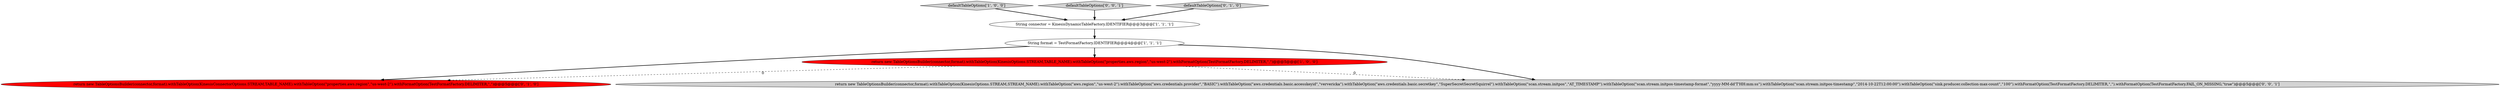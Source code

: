 digraph {
2 [style = filled, label = "defaultTableOptions['1', '0', '0']", fillcolor = lightgray, shape = diamond image = "AAA0AAABBB1BBB"];
4 [style = filled, label = "return new TableOptionsBuilder(connector,format).withTableOption(KinesisConnectorOptions.STREAM,TABLE_NAME).withTableOption(\"properties.aws.region\",\"us-west-2\").withFormatOption(TestFormatFactory.DELIMITER,\",\")@@@5@@@['0', '1', '0']", fillcolor = red, shape = ellipse image = "AAA1AAABBB2BBB"];
1 [style = filled, label = "String connector = KinesisDynamicTableFactory.IDENTIFIER@@@3@@@['1', '1', '1']", fillcolor = white, shape = ellipse image = "AAA0AAABBB1BBB"];
7 [style = filled, label = "defaultTableOptions['0', '0', '1']", fillcolor = lightgray, shape = diamond image = "AAA0AAABBB3BBB"];
3 [style = filled, label = "String format = TestFormatFactory.IDENTIFIER@@@4@@@['1', '1', '1']", fillcolor = white, shape = ellipse image = "AAA0AAABBB1BBB"];
0 [style = filled, label = "return new TableOptionsBuilder(connector,format).withTableOption(KinesisOptions.STREAM,TABLE_NAME).withTableOption(\"properties.aws.region\",\"us-west-2\").withFormatOption(TestFormatFactory.DELIMITER,\",\")@@@5@@@['1', '0', '0']", fillcolor = red, shape = ellipse image = "AAA1AAABBB1BBB"];
6 [style = filled, label = "return new TableOptionsBuilder(connector,format).withTableOption(KinesisOptions.STREAM,STREAM_NAME).withTableOption(\"aws.region\",\"us-west-2\").withTableOption(\"aws.credentials.provider\",\"BASIC\").withTableOption(\"aws.credentials.basic.accesskeyid\",\"ververicka\").withTableOption(\"aws.credentials.basic.secretkey\",\"SuperSecretSecretSquirrel\").withTableOption(\"scan.stream.initpos\",\"AT_TIMESTAMP\").withTableOption(\"scan.stream.initpos-timestamp-format\",\"yyyy-MM-dd'T'HH:mm:ss\").withTableOption(\"scan.stream.initpos-timestamp\",\"2014-10-22T12:00:00\").withTableOption(\"sink.producer.collection-max-count\",\"100\").withFormatOption(TestFormatFactory.DELIMITER,\",\").withFormatOption(TestFormatFactory.FAIL_ON_MISSING,\"true\")@@@5@@@['0', '0', '1']", fillcolor = lightgray, shape = ellipse image = "AAA0AAABBB3BBB"];
5 [style = filled, label = "defaultTableOptions['0', '1', '0']", fillcolor = lightgray, shape = diamond image = "AAA0AAABBB2BBB"];
1->3 [style = bold, label=""];
5->1 [style = bold, label=""];
3->6 [style = bold, label=""];
0->4 [style = dashed, label="0"];
7->1 [style = bold, label=""];
3->4 [style = bold, label=""];
2->1 [style = bold, label=""];
3->0 [style = bold, label=""];
0->6 [style = dashed, label="0"];
}
